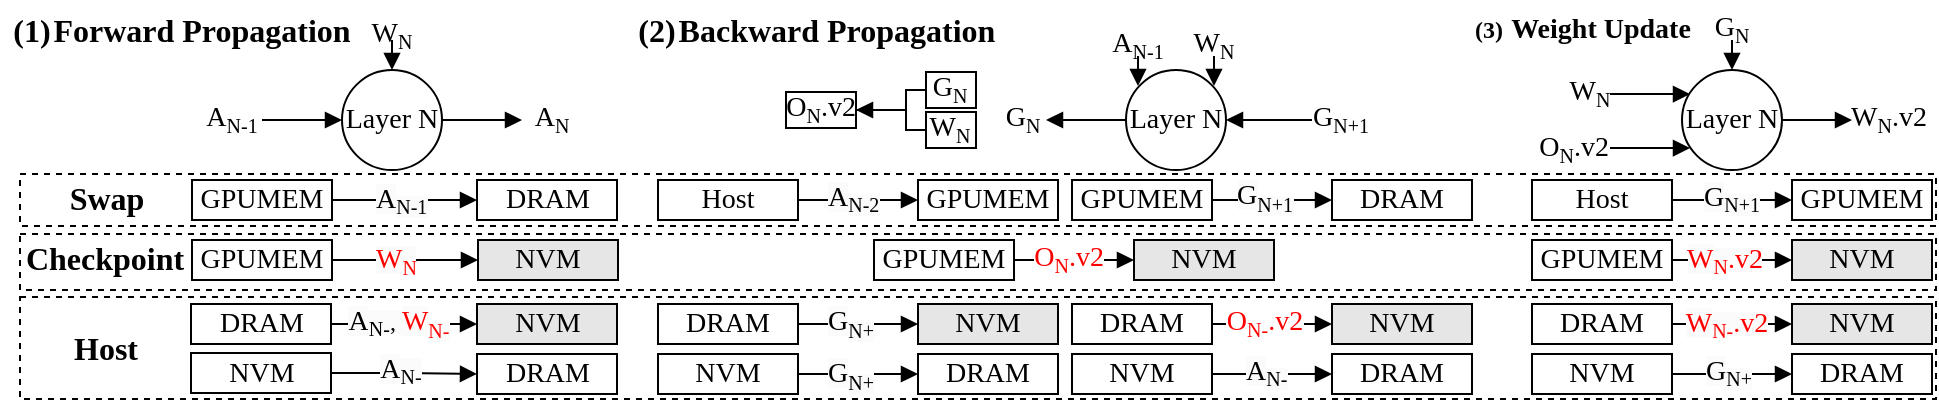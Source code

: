 <mxfile version="24.7.17">
  <diagram name="第 1 页" id="nmoDfBXPTOCGzrVFmdX_">
    <mxGraphModel dx="1171" dy="609" grid="1" gridSize="10" guides="1" tooltips="1" connect="1" arrows="1" fold="1" page="1" pageScale="1" pageWidth="827" pageHeight="1169" math="0" shadow="0">
      <root>
        <mxCell id="0" />
        <mxCell id="1" parent="0" />
        <mxCell id="-gQGJUHY0MSu8fpjqqPA-45" value="" style="rounded=0;whiteSpace=wrap;html=1;fillColor=none;dashed=1;" parent="1" vertex="1">
          <mxGeometry x="171" y="243.5" width="958" height="51" as="geometry" />
        </mxCell>
        <mxCell id="-gQGJUHY0MSu8fpjqqPA-43" value="" style="rounded=0;whiteSpace=wrap;html=1;fillColor=none;dashed=1;" parent="1" vertex="1">
          <mxGeometry x="171" y="182" width="958" height="26" as="geometry" />
        </mxCell>
        <mxCell id="-gQGJUHY0MSu8fpjqqPA-44" value="" style="rounded=0;whiteSpace=wrap;html=1;fillColor=none;dashed=1;" parent="1" vertex="1">
          <mxGeometry x="171" y="212" width="958" height="28" as="geometry" />
        </mxCell>
        <mxCell id="-gQGJUHY0MSu8fpjqqPA-17" value="" style="rounded=0;whiteSpace=wrap;html=1;" parent="1" vertex="1">
          <mxGeometry x="624" y="131" width="25" height="18" as="geometry" />
        </mxCell>
        <mxCell id="wytk12blZSeQ4d2nj-3d-2" value="&lt;b style=&quot;font-size: 16px;&quot;&gt;(1)&lt;/b&gt;" style="text;html=1;align=center;verticalAlign=middle;whiteSpace=wrap;rounded=0;fontFamily=Times New Roman;fontSize=16;" parent="1" vertex="1">
          <mxGeometry x="167" y="95" width="20" height="30" as="geometry" />
        </mxCell>
        <mxCell id="wytk12blZSeQ4d2nj-3d-4" style="edgeStyle=orthogonalEdgeStyle;rounded=0;orthogonalLoop=1;jettySize=auto;html=1;endArrow=none;endFill=0;startArrow=block;startFill=1;fontFamily=Times New Roman;" parent="1" source="wytk12blZSeQ4d2nj-3d-3" edge="1">
          <mxGeometry relative="1" as="geometry">
            <mxPoint x="292" y="155" as="targetPoint" />
          </mxGeometry>
        </mxCell>
        <mxCell id="wytk12blZSeQ4d2nj-3d-6" style="edgeStyle=orthogonalEdgeStyle;rounded=0;orthogonalLoop=1;jettySize=auto;html=1;endArrow=block;endFill=1;fontFamily=Times New Roman;" parent="1" source="wytk12blZSeQ4d2nj-3d-3" edge="1">
          <mxGeometry relative="1" as="geometry">
            <mxPoint x="422" y="155" as="targetPoint" />
          </mxGeometry>
        </mxCell>
        <mxCell id="wytk12blZSeQ4d2nj-3d-27" style="edgeStyle=orthogonalEdgeStyle;rounded=0;orthogonalLoop=1;jettySize=auto;html=1;endArrow=none;endFill=0;startArrow=block;startFill=1;fontFamily=Times New Roman;" parent="1" source="wytk12blZSeQ4d2nj-3d-3" edge="1">
          <mxGeometry relative="1" as="geometry">
            <mxPoint x="357" y="115" as="targetPoint" />
            <Array as="points">
              <mxPoint x="357" y="115" />
              <mxPoint x="357" y="115" />
            </Array>
          </mxGeometry>
        </mxCell>
        <mxCell id="wytk12blZSeQ4d2nj-3d-3" value="Layer N" style="ellipse;whiteSpace=wrap;html=1;aspect=fixed;fontFamily=Times New Roman;fontSize=14;" parent="1" vertex="1">
          <mxGeometry x="332" y="130" width="50" height="50" as="geometry" />
        </mxCell>
        <mxCell id="wytk12blZSeQ4d2nj-3d-5" value="&lt;font style=&quot;&quot;&gt;&lt;span style=&quot;font-size: 14px;&quot;&gt;W&lt;/span&gt;&lt;sub style=&quot;&quot;&gt;&lt;font style=&quot;font-size: 10px;&quot;&gt;N&lt;/font&gt;&lt;/sub&gt;&lt;/font&gt;" style="text;html=1;align=center;verticalAlign=middle;whiteSpace=wrap;rounded=0;fontFamily=Times New Roman;" parent="1" vertex="1">
          <mxGeometry x="352" y="98" width="10" height="30" as="geometry" />
        </mxCell>
        <mxCell id="wytk12blZSeQ4d2nj-3d-7" value="&lt;font style=&quot;&quot;&gt;&lt;span style=&quot;font-size: 14px;&quot;&gt;A&lt;/span&gt;&lt;sub style=&quot;&quot;&gt;&lt;font style=&quot;font-size: 10px;&quot;&gt;N&lt;/font&gt;&lt;/sub&gt;&lt;/font&gt;" style="text;html=1;align=center;verticalAlign=middle;whiteSpace=wrap;rounded=0;fontFamily=Times New Roman;fontSize=12;fontColor=default;" parent="1" vertex="1">
          <mxGeometry x="422" y="140" width="30" height="30" as="geometry" />
        </mxCell>
        <mxCell id="wytk12blZSeQ4d2nj-3d-15" style="edgeStyle=orthogonalEdgeStyle;rounded=0;orthogonalLoop=1;jettySize=auto;html=1;entryX=0;entryY=0.5;entryDx=0;entryDy=0;endArrow=block;endFill=1;fontFamily=Times New Roman;" parent="1" source="wytk12blZSeQ4d2nj-3d-13" target="wytk12blZSeQ4d2nj-3d-14" edge="1">
          <mxGeometry relative="1" as="geometry" />
        </mxCell>
        <mxCell id="wytk12blZSeQ4d2nj-3d-13" value="GPUMEM" style="rounded=0;whiteSpace=wrap;html=1;fontFamily=Times New Roman;fontSize=14;" parent="1" vertex="1">
          <mxGeometry x="257" y="215" width="70" height="20" as="geometry" />
        </mxCell>
        <mxCell id="wytk12blZSeQ4d2nj-3d-14" value="NVM" style="rounded=0;whiteSpace=wrap;html=1;fontFamily=Times New Roman;fillColor=#E6E6E6;fontSize=14;" parent="1" vertex="1">
          <mxGeometry x="400" y="215" width="70" height="20" as="geometry" />
        </mxCell>
        <mxCell id="wytk12blZSeQ4d2nj-3d-16" value="&lt;font style=&quot;&quot;&gt;&lt;span style=&quot;font-style: normal; font-variant-ligatures: normal; font-variant-caps: normal; font-weight: 400; letter-spacing: normal; orphans: 2; text-align: center; text-indent: 0px; text-transform: none; widows: 2; word-spacing: 0px; -webkit-text-stroke-width: 0px; white-space: normal; background-color: rgb(251, 251, 251); text-decoration-thickness: initial; text-decoration-style: initial; text-decoration-color: initial; float: none; display: inline !important;&quot;&gt;&lt;span style=&quot;font-size: 14px; color: rgb(255, 0, 0);&quot;&gt;W&lt;/span&gt;&lt;sub style=&quot;&quot;&gt;&lt;font style=&quot;&quot;&gt;&lt;font style=&quot;font-size: 10px;&quot; color=&quot;#ff0000&quot;&gt;N&lt;/font&gt;&lt;/font&gt;&lt;/sub&gt;&lt;/span&gt;&lt;/font&gt;" style="text;whiteSpace=wrap;html=1;fontFamily=Times New Roman;" parent="1" vertex="1">
          <mxGeometry x="347" y="210" width="29" height="30" as="geometry" />
        </mxCell>
        <mxCell id="wytk12blZSeQ4d2nj-3d-22" style="edgeStyle=orthogonalEdgeStyle;rounded=0;orthogonalLoop=1;jettySize=auto;html=1;entryX=0;entryY=0.5;entryDx=0;entryDy=0;endArrow=block;endFill=1;exitX=1;exitY=0.5;exitDx=0;exitDy=0;fontFamily=Times New Roman;" parent="1" source="wytk12blZSeQ4d2nj-3d-23" target="wytk12blZSeQ4d2nj-3d-24" edge="1">
          <mxGeometry relative="1" as="geometry" />
        </mxCell>
        <mxCell id="wytk12blZSeQ4d2nj-3d-23" value="&lt;span style=&quot;font-size: 14px;&quot;&gt;Host&lt;/span&gt;" style="rounded=0;whiteSpace=wrap;html=1;fontFamily=Times New Roman;" parent="1" vertex="1">
          <mxGeometry x="490" y="185" width="70" height="20" as="geometry" />
        </mxCell>
        <mxCell id="wytk12blZSeQ4d2nj-3d-24" value="&lt;font style=&quot;font-size: 14px;&quot;&gt;GPUMEM&lt;/font&gt;" style="rounded=0;whiteSpace=wrap;html=1;fontFamily=Times New Roman;" parent="1" vertex="1">
          <mxGeometry x="620" y="185" width="70" height="20" as="geometry" />
        </mxCell>
        <mxCell id="wytk12blZSeQ4d2nj-3d-26" value="&lt;b style=&quot;font-size: 16px;&quot;&gt;(2)&lt;/b&gt;" style="text;html=1;align=center;verticalAlign=middle;whiteSpace=wrap;rounded=0;fontFamily=Times New Roman;fontSize=16;" parent="1" vertex="1">
          <mxGeometry x="478" y="95" width="23" height="30" as="geometry" />
        </mxCell>
        <mxCell id="wytk12blZSeQ4d2nj-3d-28" value="&lt;font style=&quot;&quot;&gt;&lt;span style=&quot;font-size: 14px;&quot;&gt;A&lt;/span&gt;&lt;sub style=&quot;&quot;&gt;&lt;font style=&quot;font-size: 10px;&quot;&gt;N-1&lt;/font&gt;&lt;/sub&gt;&lt;/font&gt;" style="text;html=1;align=center;verticalAlign=middle;whiteSpace=wrap;rounded=0;fontFamily=Times New Roman;" parent="1" vertex="1">
          <mxGeometry x="257" y="140" width="40" height="30" as="geometry" />
        </mxCell>
        <mxCell id="wytk12blZSeQ4d2nj-3d-60" style="rounded=0;orthogonalLoop=1;jettySize=auto;html=1;endArrow=none;endFill=0;startArrow=block;startFill=1;fontFamily=Times New Roman;" parent="1" edge="1">
          <mxGeometry relative="1" as="geometry">
            <mxPoint x="966" y="142" as="targetPoint" />
            <mxPoint x="1006.0" y="142.029" as="sourcePoint" />
          </mxGeometry>
        </mxCell>
        <mxCell id="wytk12blZSeQ4d2nj-3d-62" style="edgeStyle=orthogonalEdgeStyle;rounded=0;orthogonalLoop=1;jettySize=auto;html=1;endArrow=none;endFill=0;startArrow=block;startFill=1;fontFamily=Times New Roman;" parent="1" source="wytk12blZSeQ4d2nj-3d-63" edge="1">
          <mxGeometry relative="1" as="geometry">
            <mxPoint x="1027" y="115" as="targetPoint" />
            <Array as="points">
              <mxPoint x="1027" y="115" />
            </Array>
          </mxGeometry>
        </mxCell>
        <mxCell id="wytk12blZSeQ4d2nj-3d-67" style="edgeStyle=orthogonalEdgeStyle;rounded=0;orthogonalLoop=1;jettySize=auto;html=1;endArrow=block;endFill=1;fontFamily=Times New Roman;" parent="1" source="wytk12blZSeQ4d2nj-3d-63" edge="1">
          <mxGeometry relative="1" as="geometry">
            <mxPoint x="1087" y="155" as="targetPoint" />
          </mxGeometry>
        </mxCell>
        <mxCell id="wytk12blZSeQ4d2nj-3d-63" value="&lt;font style=&quot;font-size: 14px;&quot;&gt;Layer N&lt;/font&gt;" style="ellipse;whiteSpace=wrap;html=1;aspect=fixed;fontFamily=Times New Roman;" parent="1" vertex="1">
          <mxGeometry x="1002" y="130" width="50" height="50" as="geometry" />
        </mxCell>
        <mxCell id="wytk12blZSeQ4d2nj-3d-66" value="&lt;font style=&quot;&quot;&gt;&lt;span style=&quot;font-size: 14px;&quot;&gt;G&lt;/span&gt;&lt;sub style=&quot;&quot;&gt;&lt;font style=&quot;font-size: 10px;&quot;&gt;N&lt;/font&gt;&lt;/sub&gt;&lt;/font&gt;" style="text;html=1;align=center;verticalAlign=middle;whiteSpace=wrap;rounded=0;fontFamily=Times New Roman;" parent="1" vertex="1">
          <mxGeometry x="997" y="95" width="60" height="30" as="geometry" />
        </mxCell>
        <mxCell id="wytk12blZSeQ4d2nj-3d-68" value="&lt;font style=&quot;&quot;&gt;&lt;span style=&quot;font-size: 14px;&quot;&gt;W&lt;/span&gt;&lt;font style=&quot;&quot;&gt;&lt;sub style=&quot;&quot;&gt;&lt;font style=&quot;font-size: 10px;&quot;&gt;N&lt;/font&gt;&lt;/sub&gt;&lt;font style=&quot;font-size: 14px;&quot;&gt;.v2&lt;/font&gt;&lt;/font&gt;&lt;/font&gt;" style="text;html=1;align=center;verticalAlign=middle;whiteSpace=wrap;rounded=0;fontFamily=Times New Roman;" parent="1" vertex="1">
          <mxGeometry x="1084" y="140" width="43" height="30" as="geometry" />
        </mxCell>
        <mxCell id="wytk12blZSeQ4d2nj-3d-75" value="&lt;font style=&quot;&quot;&gt;&lt;span style=&quot;font-size: 14px;&quot;&gt;W&lt;/span&gt;&lt;sub style=&quot;&quot;&gt;&lt;font style=&quot;font-size: 10px;&quot;&gt;N&lt;/font&gt;&lt;/sub&gt;&lt;/font&gt;" style="text;html=1;align=center;verticalAlign=middle;whiteSpace=wrap;rounded=0;fontFamily=Times New Roman;" parent="1" vertex="1">
          <mxGeometry x="951" y="127" width="10" height="30" as="geometry" />
        </mxCell>
        <mxCell id="wytk12blZSeQ4d2nj-3d-77" style="edgeStyle=orthogonalEdgeStyle;rounded=0;orthogonalLoop=1;jettySize=auto;html=1;entryX=0;entryY=0.5;entryDx=0;entryDy=0;endArrow=block;endFill=1;fontFamily=Times New Roman;" parent="1" source="wytk12blZSeQ4d2nj-3d-78" target="wytk12blZSeQ4d2nj-3d-79" edge="1">
          <mxGeometry relative="1" as="geometry">
            <Array as="points">
              <mxPoint x="777" y="282" />
              <mxPoint x="777" y="282" />
            </Array>
          </mxGeometry>
        </mxCell>
        <mxCell id="wytk12blZSeQ4d2nj-3d-78" value="&lt;font style=&quot;font-size: 14px;&quot;&gt;NVM&lt;/font&gt;" style="rounded=0;whiteSpace=wrap;html=1;fontFamily=Times New Roman;" parent="1" vertex="1">
          <mxGeometry x="697" y="272" width="70" height="20" as="geometry" />
        </mxCell>
        <mxCell id="wytk12blZSeQ4d2nj-3d-79" value="&lt;font style=&quot;font-size: 14px;&quot;&gt;DRAM&lt;/font&gt;" style="rounded=0;whiteSpace=wrap;html=1;fontFamily=Times New Roman;" parent="1" vertex="1">
          <mxGeometry x="827" y="272" width="70" height="20" as="geometry" />
        </mxCell>
        <mxCell id="wytk12blZSeQ4d2nj-3d-108" style="edgeStyle=orthogonalEdgeStyle;rounded=0;orthogonalLoop=1;jettySize=auto;html=1;entryX=0;entryY=0.5;entryDx=0;entryDy=0;endArrow=block;endFill=1;exitX=1;exitY=0.5;exitDx=0;exitDy=0;fontFamily=Times New Roman;" parent="1" source="wytk12blZSeQ4d2nj-3d-109" target="wytk12blZSeQ4d2nj-3d-110" edge="1">
          <mxGeometry relative="1" as="geometry" />
        </mxCell>
        <mxCell id="wytk12blZSeQ4d2nj-3d-109" value="NVM" style="rounded=0;whiteSpace=wrap;html=1;fontFamily=Times New Roman;fontSize=14;" parent="1" vertex="1">
          <mxGeometry x="256.5" y="271.5" width="70" height="20" as="geometry" />
        </mxCell>
        <mxCell id="wytk12blZSeQ4d2nj-3d-110" value="DRAM" style="rounded=0;whiteSpace=wrap;html=1;fontFamily=Times New Roman;fontSize=14;" parent="1" vertex="1">
          <mxGeometry x="399.5" y="272" width="70" height="20" as="geometry" />
        </mxCell>
        <mxCell id="wytk12blZSeQ4d2nj-3d-120" value="&lt;font style=&quot;&quot;&gt;&lt;span style=&quot;font-size: 14px; color: rgb(0, 0, 0); font-style: normal; font-variant-ligatures: normal; font-variant-caps: normal; font-weight: 400; letter-spacing: normal; orphans: 2; text-align: center; text-indent: 0px; text-transform: none; widows: 2; word-spacing: 0px; -webkit-text-stroke-width: 0px; white-space: normal; background-color: rgb(251, 251, 251); text-decoration-thickness: initial; text-decoration-style: initial; text-decoration-color: initial; float: none; display: inline !important;&quot;&gt;A&lt;/span&gt;&lt;sub style=&quot;forced-color-adjust: none; color: rgb(0, 0, 0); font-style: normal; font-variant-ligatures: normal; font-variant-caps: normal; font-weight: 400; letter-spacing: normal; orphans: 2; text-align: center; text-indent: 0px; text-transform: none; widows: 2; word-spacing: 0px; -webkit-text-stroke-width: 0px; white-space: normal; background-color: rgb(251, 251, 251); text-decoration-thickness: initial; text-decoration-style: initial; text-decoration-color: initial;&quot;&gt;&lt;font style=&quot;font-size: 10px;&quot;&gt;N-&lt;/font&gt;&lt;/sub&gt;&lt;/font&gt;" style="text;whiteSpace=wrap;html=1;fontFamily=Times New Roman;" parent="1" vertex="1">
          <mxGeometry x="782" y="266" width="30" height="30" as="geometry" />
        </mxCell>
        <mxCell id="wytk12blZSeQ4d2nj-3d-129" style="edgeStyle=orthogonalEdgeStyle;rounded=0;orthogonalLoop=1;jettySize=auto;html=1;entryX=0;entryY=0.5;entryDx=0;entryDy=0;endArrow=block;endFill=1;exitX=1;exitY=0.5;exitDx=0;exitDy=0;fontFamily=Times New Roman;" parent="1" source="wytk12blZSeQ4d2nj-3d-130" target="wytk12blZSeQ4d2nj-3d-131" edge="1">
          <mxGeometry relative="1" as="geometry" />
        </mxCell>
        <mxCell id="o0GJwFrn01vnFloEe4b_-7" value="&lt;font style=&quot;&quot;&gt;&lt;span style=&quot;font-size: 14px; font-family: &amp;quot;Times New Roman&amp;quot;; text-wrap: wrap; background-color: rgb(251, 251, 251);&quot;&gt;A&lt;/span&gt;&lt;span style=&quot;font-family: &amp;quot;Times New Roman&amp;quot;; text-wrap: wrap; background-color: rgb(251, 251, 251);&quot;&gt;&lt;font style=&quot;&quot;&gt;&lt;sub style=&quot;font-size: 10px;&quot;&gt;N-&lt;/sub&gt;&lt;font style=&quot;font-size: 12px;&quot;&gt;,&amp;nbsp;&lt;/font&gt;&lt;/font&gt;&lt;/span&gt;&lt;/font&gt;&lt;span style=&quot;color: rgb(255, 0, 0); text-wrap: wrap; font-size: 14px; font-family: &amp;quot;Times New Roman&amp;quot;; background-color: rgb(251, 251, 251);&quot;&gt;W&lt;/span&gt;&lt;sub style=&quot;color: rgb(255, 0, 0); text-wrap: wrap; font-family: &amp;quot;Times New Roman&amp;quot;; background-color: rgb(251, 251, 251);&quot;&gt;&lt;font style=&quot;font-size: 10px;&quot;&gt;N-&lt;/font&gt;&lt;/sub&gt;" style="edgeLabel;html=1;align=center;verticalAlign=middle;resizable=0;points=[];" parent="wytk12blZSeQ4d2nj-3d-129" vertex="1" connectable="0">
          <mxGeometry x="-0.167" relative="1" as="geometry">
            <mxPoint x="3" as="offset" />
          </mxGeometry>
        </mxCell>
        <mxCell id="wytk12blZSeQ4d2nj-3d-130" value="DRAM" style="rounded=0;whiteSpace=wrap;html=1;fontFamily=Times New Roman;fontSize=14;" parent="1" vertex="1">
          <mxGeometry x="256.5" y="247" width="70" height="20" as="geometry" />
        </mxCell>
        <mxCell id="wytk12blZSeQ4d2nj-3d-131" value="NVM" style="rounded=0;whiteSpace=wrap;html=1;fontFamily=Times New Roman;fillColor=#E6E6E6;fontSize=14;" parent="1" vertex="1">
          <mxGeometry x="399.5" y="247" width="70" height="20" as="geometry" />
        </mxCell>
        <mxCell id="wytk12blZSeQ4d2nj-3d-111" value="&lt;div style=&quot;text-align: center;&quot;&gt;&lt;br&gt;&lt;/div&gt;" style="text;whiteSpace=wrap;html=1;fontFamily=Times New Roman;" parent="1" vertex="1">
          <mxGeometry x="341.5" y="266.5" width="30" height="30" as="geometry" />
        </mxCell>
        <mxCell id="wytk12blZSeQ4d2nj-3d-136" style="edgeStyle=orthogonalEdgeStyle;rounded=0;orthogonalLoop=1;jettySize=auto;html=1;entryX=0;entryY=0.5;entryDx=0;entryDy=0;endArrow=block;endFill=1;fontFamily=Times New Roman;" parent="1" source="wytk12blZSeQ4d2nj-3d-137" target="wytk12blZSeQ4d2nj-3d-138" edge="1">
          <mxGeometry relative="1" as="geometry" />
        </mxCell>
        <mxCell id="wytk12blZSeQ4d2nj-3d-137" value="GPUMEM" style="rounded=0;whiteSpace=wrap;html=1;fontFamily=Times New Roman;fontSize=14;" parent="1" vertex="1">
          <mxGeometry x="257" y="185" width="70" height="20" as="geometry" />
        </mxCell>
        <mxCell id="wytk12blZSeQ4d2nj-3d-138" value="DRAM" style="rounded=0;whiteSpace=wrap;html=1;fontFamily=Times New Roman;fontSize=14;" parent="1" vertex="1">
          <mxGeometry x="399.5" y="185" width="70" height="20" as="geometry" />
        </mxCell>
        <mxCell id="wytk12blZSeQ4d2nj-3d-139" value="&lt;font style=&quot;&quot;&gt;&lt;span style=&quot;font-size: 14px; color: rgb(0, 0, 0); font-style: normal; font-variant-ligatures: normal; font-variant-caps: normal; font-weight: 400; letter-spacing: normal; orphans: 2; text-align: center; text-indent: 0px; text-transform: none; widows: 2; word-spacing: 0px; -webkit-text-stroke-width: 0px; white-space: normal; background-color: rgb(251, 251, 251); text-decoration-thickness: initial; text-decoration-style: initial; text-decoration-color: initial; float: none; display: inline !important;&quot;&gt;A&lt;/span&gt;&lt;sub style=&quot;forced-color-adjust: none; color: rgb(0, 0, 0); font-style: normal; font-variant-ligatures: normal; font-variant-caps: normal; font-weight: 400; letter-spacing: normal; orphans: 2; text-align: center; text-indent: 0px; text-transform: none; widows: 2; word-spacing: 0px; -webkit-text-stroke-width: 0px; white-space: normal; background-color: rgb(251, 251, 251); text-decoration-thickness: initial; text-decoration-style: initial; text-decoration-color: initial;&quot;&gt;&lt;font style=&quot;font-size: 10px;&quot;&gt;N-1&lt;/font&gt;&lt;/sub&gt;&lt;/font&gt;" style="text;whiteSpace=wrap;html=1;fontFamily=Times New Roman;" parent="1" vertex="1">
          <mxGeometry x="347" y="180" width="30" height="30" as="geometry" />
        </mxCell>
        <mxCell id="wytk12blZSeQ4d2nj-3d-144" value="&lt;font style=&quot;&quot;&gt;&lt;span style=&quot;font-size: 14px; color: rgb(0, 0, 0); font-style: normal; font-variant-ligatures: normal; font-variant-caps: normal; font-weight: 400; letter-spacing: normal; orphans: 2; text-align: center; text-indent: 0px; text-transform: none; widows: 2; word-spacing: 0px; -webkit-text-stroke-width: 0px; white-space: normal; background-color: rgb(251, 251, 251); text-decoration-thickness: initial; text-decoration-style: initial; text-decoration-color: initial; float: none; display: inline !important;&quot;&gt;A&lt;/span&gt;&lt;sub style=&quot;forced-color-adjust: none; color: rgb(0, 0, 0); font-style: normal; font-variant-ligatures: normal; font-variant-caps: normal; font-weight: 400; letter-spacing: normal; orphans: 2; text-align: center; text-indent: 0px; text-transform: none; widows: 2; word-spacing: 0px; -webkit-text-stroke-width: 0px; white-space: normal; background-color: rgb(251, 251, 251); text-decoration-thickness: initial; text-decoration-style: initial; text-decoration-color: initial;&quot;&gt;&lt;font style=&quot;font-size: 10px;&quot;&gt;N-2&lt;/font&gt;&lt;/sub&gt;&lt;/font&gt;" style="text;whiteSpace=wrap;html=1;fontFamily=Times New Roman;" parent="1" vertex="1">
          <mxGeometry x="573" y="179" width="30" height="30" as="geometry" />
        </mxCell>
        <mxCell id="wytk12blZSeQ4d2nj-3d-177" style="edgeStyle=orthogonalEdgeStyle;rounded=0;orthogonalLoop=1;jettySize=auto;html=1;entryX=0;entryY=0.5;entryDx=0;entryDy=0;endArrow=block;endFill=1;exitX=1;exitY=0.5;exitDx=0;exitDy=0;fontFamily=Times New Roman;" parent="1" source="wytk12blZSeQ4d2nj-3d-182" target="wytk12blZSeQ4d2nj-3d-183" edge="1">
          <mxGeometry relative="1" as="geometry" />
        </mxCell>
        <mxCell id="-gQGJUHY0MSu8fpjqqPA-51" value="&lt;span style=&quot;font-family: &amp;quot;Times New Roman&amp;quot;; text-wrap: wrap; background-color: rgb(251, 251, 251); font-size: 14px;&quot;&gt;G&lt;/span&gt;&lt;sub style=&quot;font-family: &amp;quot;Times New Roman&amp;quot;; text-wrap: wrap; background-color: rgb(251, 251, 251);&quot;&gt;&lt;font style=&quot;font-size: 10px;&quot;&gt;N+&lt;/font&gt;&lt;/sub&gt;" style="edgeLabel;html=1;align=center;verticalAlign=middle;resizable=0;points=[];" parent="wytk12blZSeQ4d2nj-3d-177" vertex="1" connectable="0">
          <mxGeometry x="-0.135" y="1" relative="1" as="geometry">
            <mxPoint y="1" as="offset" />
          </mxGeometry>
        </mxCell>
        <mxCell id="wytk12blZSeQ4d2nj-3d-178" style="edgeStyle=orthogonalEdgeStyle;rounded=0;orthogonalLoop=1;jettySize=auto;html=1;entryX=0;entryY=0.5;entryDx=0;entryDy=0;endArrow=block;endFill=1;fontFamily=Times New Roman;" parent="1" source="wytk12blZSeQ4d2nj-3d-179" target="wytk12blZSeQ4d2nj-3d-180" edge="1">
          <mxGeometry relative="1" as="geometry" />
        </mxCell>
        <mxCell id="-gQGJUHY0MSu8fpjqqPA-36" value="&lt;span style=&quot;font-family: &amp;quot;Times New Roman&amp;quot;; text-wrap: wrap; background-color: initial; font-size: 14px; color: rgb(255, 0, 0);&quot;&gt;O&lt;/span&gt;&lt;span style=&quot;font-family: &amp;quot;Times New Roman&amp;quot;; font-size: 12px; text-wrap: wrap; background-color: initial; color: rgb(255, 0, 0);&quot;&gt;&lt;sub&gt;N&lt;/sub&gt;&lt;font style=&quot;font-size: 14px;&quot;&gt;.v2&lt;/font&gt;&lt;/span&gt;" style="edgeLabel;html=1;align=center;verticalAlign=middle;resizable=0;points=[];" parent="wytk12blZSeQ4d2nj-3d-178" vertex="1" connectable="0">
          <mxGeometry x="-0.109" relative="1" as="geometry">
            <mxPoint as="offset" />
          </mxGeometry>
        </mxCell>
        <mxCell id="wytk12blZSeQ4d2nj-3d-179" value="&lt;font style=&quot;font-size: 14px;&quot;&gt;GPUMEM&lt;/font&gt;" style="rounded=0;whiteSpace=wrap;html=1;fontFamily=Times New Roman;" parent="1" vertex="1">
          <mxGeometry x="598" y="215" width="70" height="20" as="geometry" />
        </mxCell>
        <mxCell id="wytk12blZSeQ4d2nj-3d-180" value="&lt;font style=&quot;font-size: 14px;&quot;&gt;NVM&lt;/font&gt;" style="rounded=0;whiteSpace=wrap;html=1;fontFamily=Times New Roman;fillColor=#E6E6E6;" parent="1" vertex="1">
          <mxGeometry x="728" y="215" width="70" height="20" as="geometry" />
        </mxCell>
        <mxCell id="wytk12blZSeQ4d2nj-3d-182" value="&lt;font style=&quot;font-size: 14px;&quot;&gt;DRAM&lt;/font&gt;" style="rounded=0;whiteSpace=wrap;html=1;fontFamily=Times New Roman;" parent="1" vertex="1">
          <mxGeometry x="490" y="247" width="70" height="20" as="geometry" />
        </mxCell>
        <mxCell id="wytk12blZSeQ4d2nj-3d-183" value="&lt;font style=&quot;font-size: 14px;&quot;&gt;NVM&lt;/font&gt;" style="rounded=0;whiteSpace=wrap;html=1;fontFamily=Times New Roman;fillColor=#E6E6E6;" parent="1" vertex="1">
          <mxGeometry x="620" y="247" width="70" height="20" as="geometry" />
        </mxCell>
        <mxCell id="wytk12blZSeQ4d2nj-3d-239" style="edgeStyle=orthogonalEdgeStyle;rounded=0;orthogonalLoop=1;jettySize=auto;html=1;entryX=0;entryY=0.5;entryDx=0;entryDy=0;endArrow=block;endFill=1;fontFamily=Times New Roman;" parent="1" source="wytk12blZSeQ4d2nj-3d-240" target="wytk12blZSeQ4d2nj-3d-241" edge="1">
          <mxGeometry relative="1" as="geometry">
            <Array as="points">
              <mxPoint x="1007" y="282" />
              <mxPoint x="1007" y="282" />
            </Array>
          </mxGeometry>
        </mxCell>
        <mxCell id="wytk12blZSeQ4d2nj-3d-240" value="&lt;font style=&quot;font-size: 14px;&quot;&gt;NVM&lt;/font&gt;" style="rounded=0;whiteSpace=wrap;html=1;fontFamily=Times New Roman;" parent="1" vertex="1">
          <mxGeometry x="927" y="272" width="70" height="20" as="geometry" />
        </mxCell>
        <mxCell id="wytk12blZSeQ4d2nj-3d-241" value="&lt;font style=&quot;font-size: 14px;&quot;&gt;DRAM&lt;/font&gt;" style="rounded=0;whiteSpace=wrap;html=1;fontFamily=Times New Roman;" parent="1" vertex="1">
          <mxGeometry x="1057" y="272" width="70" height="20" as="geometry" />
        </mxCell>
        <mxCell id="wytk12blZSeQ4d2nj-3d-242" value="&lt;font style=&quot;&quot;&gt;&lt;span style=&quot;font-size: 14px; color: rgb(0, 0, 0); font-style: normal; font-variant-ligatures: normal; font-variant-caps: normal; font-weight: 400; letter-spacing: normal; orphans: 2; text-align: center; text-indent: 0px; text-transform: none; widows: 2; word-spacing: 0px; -webkit-text-stroke-width: 0px; white-space: normal; background-color: rgb(251, 251, 251); text-decoration-thickness: initial; text-decoration-style: initial; text-decoration-color: initial; float: none; display: inline !important;&quot;&gt;G&lt;/span&gt;&lt;sub style=&quot;forced-color-adjust: none; color: rgb(0, 0, 0); font-style: normal; font-variant-ligatures: normal; font-variant-caps: normal; font-weight: 400; letter-spacing: normal; orphans: 2; text-align: center; text-indent: 0px; text-transform: none; widows: 2; word-spacing: 0px; -webkit-text-stroke-width: 0px; white-space: normal; background-color: rgb(251, 251, 251); text-decoration-thickness: initial; text-decoration-style: initial; text-decoration-color: initial;&quot;&gt;&lt;font style=&quot;font-size: 10px;&quot;&gt;N+&lt;/font&gt;&lt;/sub&gt;&lt;/font&gt;" style="text;whiteSpace=wrap;html=1;fontFamily=Times New Roman;" parent="1" vertex="1">
          <mxGeometry x="1012" y="266" width="30" height="30" as="geometry" />
        </mxCell>
        <mxCell id="wytk12blZSeQ4d2nj-3d-244" style="edgeStyle=orthogonalEdgeStyle;rounded=0;orthogonalLoop=1;jettySize=auto;html=1;entryX=0;entryY=0.5;entryDx=0;entryDy=0;endArrow=block;endFill=1;exitX=1;exitY=0.5;exitDx=0;exitDy=0;fontFamily=Times New Roman;" parent="1" source="wytk12blZSeQ4d2nj-3d-245" target="wytk12blZSeQ4d2nj-3d-246" edge="1">
          <mxGeometry relative="1" as="geometry" />
        </mxCell>
        <mxCell id="wytk12blZSeQ4d2nj-3d-245" value="&lt;font style=&quot;font-size: 14px;&quot;&gt;Host&lt;/font&gt;" style="rounded=0;whiteSpace=wrap;html=1;fontFamily=Times New Roman;" parent="1" vertex="1">
          <mxGeometry x="927" y="185" width="70" height="20" as="geometry" />
        </mxCell>
        <mxCell id="wytk12blZSeQ4d2nj-3d-246" value="&lt;font style=&quot;font-size: 14px;&quot;&gt;GPUMEM&lt;/font&gt;" style="rounded=0;whiteSpace=wrap;html=1;fontFamily=Times New Roman;" parent="1" vertex="1">
          <mxGeometry x="1057" y="185" width="70" height="20" as="geometry" />
        </mxCell>
        <mxCell id="wytk12blZSeQ4d2nj-3d-251" value="&lt;font style=&quot;&quot;&gt;&lt;span style=&quot;font-size: 14px; color: rgb(0, 0, 0); font-style: normal; font-variant-ligatures: normal; font-variant-caps: normal; font-weight: 400; letter-spacing: normal; orphans: 2; text-align: center; text-indent: 0px; text-transform: none; widows: 2; word-spacing: 0px; -webkit-text-stroke-width: 0px; white-space: normal; background-color: rgb(251, 251, 251); text-decoration-thickness: initial; text-decoration-style: initial; text-decoration-color: initial; float: none; display: inline !important;&quot;&gt;G&lt;/span&gt;&lt;sub style=&quot;forced-color-adjust: none; color: rgb(0, 0, 0); font-style: normal; font-variant-ligatures: normal; font-variant-caps: normal; font-weight: 400; letter-spacing: normal; orphans: 2; text-align: center; text-indent: 0px; text-transform: none; widows: 2; word-spacing: 0px; -webkit-text-stroke-width: 0px; white-space: normal; background-color: rgb(251, 251, 251); text-decoration-thickness: initial; text-decoration-style: initial; text-decoration-color: initial;&quot;&gt;&lt;font style=&quot;font-size: 10px;&quot;&gt;N+1&lt;/font&gt;&lt;/sub&gt;&lt;/font&gt;" style="text;whiteSpace=wrap;html=1;fontFamily=Times New Roman;" parent="1" vertex="1">
          <mxGeometry x="1011" y="179" width="30" height="30" as="geometry" />
        </mxCell>
        <mxCell id="wytk12blZSeQ4d2nj-3d-253" value="&lt;b style=&quot;font-size: 16px;&quot;&gt;Swap&lt;/b&gt;" style="text;html=1;align=center;verticalAlign=middle;whiteSpace=wrap;rounded=0;fontFamily=Times New Roman;fontSize=16;" parent="1" vertex="1">
          <mxGeometry x="171" y="179" width="87" height="30" as="geometry" />
        </mxCell>
        <mxCell id="wytk12blZSeQ4d2nj-3d-254" value="&lt;b style=&quot;font-size: 16px;&quot;&gt;Host&lt;/b&gt;" style="text;html=1;align=center;verticalAlign=middle;whiteSpace=wrap;rounded=0;fontFamily=Times New Roman;fontSize=16;" parent="1" vertex="1">
          <mxGeometry x="161.5" y="254" width="104" height="30" as="geometry" />
        </mxCell>
        <mxCell id="wytk12blZSeQ4d2nj-3d-255" style="edgeStyle=orthogonalEdgeStyle;rounded=0;orthogonalLoop=1;jettySize=auto;html=1;endArrow=block;endFill=1;startArrow=none;startFill=0;fontFamily=Times New Roman;" parent="1" source="wytk12blZSeQ4d2nj-3d-256" edge="1">
          <mxGeometry relative="1" as="geometry">
            <mxPoint x="684" y="155" as="targetPoint" />
          </mxGeometry>
        </mxCell>
        <mxCell id="wytk12blZSeQ4d2nj-3d-262" style="edgeStyle=orthogonalEdgeStyle;rounded=0;orthogonalLoop=1;jettySize=auto;html=1;endArrow=none;endFill=0;startArrow=block;startFill=1;fontFamily=Times New Roman;" parent="1" source="wytk12blZSeQ4d2nj-3d-256" edge="1">
          <mxGeometry relative="1" as="geometry">
            <mxPoint x="817" y="155" as="targetPoint" />
          </mxGeometry>
        </mxCell>
        <mxCell id="wytk12blZSeQ4d2nj-3d-256" value="&lt;font style=&quot;font-size: 14px;&quot;&gt;Layer N&lt;/font&gt;" style="ellipse;whiteSpace=wrap;html=1;aspect=fixed;fontFamily=Times New Roman;" parent="1" vertex="1">
          <mxGeometry x="724" y="130" width="50" height="50" as="geometry" />
        </mxCell>
        <mxCell id="wytk12blZSeQ4d2nj-3d-257" value="&lt;font style=&quot;&quot;&gt;&lt;span style=&quot;font-size: 14px;&quot;&gt;G&lt;/span&gt;&lt;sub style=&quot;&quot;&gt;&lt;font style=&quot;font-size: 10px;&quot;&gt;N&lt;/font&gt;&lt;/sub&gt;&lt;/font&gt;" style="text;html=1;align=center;verticalAlign=middle;whiteSpace=wrap;rounded=0;fontFamily=Times New Roman;" parent="1" vertex="1">
          <mxGeometry x="660" y="140" width="25" height="30" as="geometry" />
        </mxCell>
        <mxCell id="wytk12blZSeQ4d2nj-3d-258" style="edgeStyle=orthogonalEdgeStyle;rounded=0;orthogonalLoop=1;jettySize=auto;html=1;endArrow=none;endFill=0;startArrow=block;startFill=1;fontFamily=Times New Roman;" parent="1" edge="1">
          <mxGeometry relative="1" as="geometry">
            <mxPoint x="730" y="123" as="targetPoint" />
            <mxPoint x="730" y="138" as="sourcePoint" />
          </mxGeometry>
        </mxCell>
        <mxCell id="wytk12blZSeQ4d2nj-3d-259" value="&lt;font style=&quot;&quot;&gt;&lt;span style=&quot;font-size: 14px;&quot;&gt;A&lt;/span&gt;&lt;sub style=&quot;&quot;&gt;&lt;font style=&quot;font-size: 10px;&quot;&gt;N-1&lt;/font&gt;&lt;/sub&gt;&lt;/font&gt;" style="text;html=1;align=center;verticalAlign=middle;whiteSpace=wrap;rounded=0;fontFamily=Times New Roman;" parent="1" vertex="1">
          <mxGeometry x="700" y="103" width="60" height="30" as="geometry" />
        </mxCell>
        <mxCell id="wytk12blZSeQ4d2nj-3d-260" style="edgeStyle=orthogonalEdgeStyle;rounded=0;orthogonalLoop=1;jettySize=auto;html=1;endArrow=none;endFill=0;startArrow=block;startFill=1;fontFamily=Times New Roman;" parent="1" edge="1">
          <mxGeometry relative="1" as="geometry">
            <mxPoint x="768" y="123" as="targetPoint" />
            <mxPoint x="768" y="138" as="sourcePoint" />
          </mxGeometry>
        </mxCell>
        <mxCell id="wytk12blZSeQ4d2nj-3d-261" value="&lt;font style=&quot;&quot;&gt;&lt;span style=&quot;font-size: 14px;&quot;&gt;W&lt;/span&gt;&lt;sub style=&quot;&quot;&gt;&lt;font style=&quot;font-size: 10px;&quot;&gt;N&lt;/font&gt;&lt;/sub&gt;&lt;/font&gt;" style="text;html=1;align=center;verticalAlign=middle;whiteSpace=wrap;rounded=0;fontFamily=Times New Roman;" parent="1" vertex="1">
          <mxGeometry x="738" y="103" width="60" height="30" as="geometry" />
        </mxCell>
        <mxCell id="wytk12blZSeQ4d2nj-3d-263" value="&lt;font style=&quot;&quot;&gt;&lt;span style=&quot;font-size: 14px;&quot;&gt;G&lt;/span&gt;&lt;sub style=&quot;&quot;&gt;&lt;font style=&quot;font-size: 10px;&quot;&gt;N+1&lt;/font&gt;&lt;/sub&gt;&lt;/font&gt;" style="text;html=1;align=center;verticalAlign=middle;whiteSpace=wrap;rounded=0;fontFamily=Times New Roman;" parent="1" vertex="1">
          <mxGeometry x="819" y="140" width="25" height="30" as="geometry" />
        </mxCell>
        <mxCell id="vt1IHAqHhhe7OsCxcXNI-1" value="&lt;font style=&quot;font-size: 16px;&quot; face=&quot;Times New Roman&quot;&gt;&lt;b style=&quot;font-size: 16px;&quot;&gt;Forward Propagation&lt;/b&gt;&lt;/font&gt;" style="text;html=1;align=center;verticalAlign=middle;whiteSpace=wrap;rounded=0;fontSize=16;" parent="1" vertex="1">
          <mxGeometry x="182" y="100" width="160" height="20" as="geometry" />
        </mxCell>
        <mxCell id="vt1IHAqHhhe7OsCxcXNI-2" value="&lt;font style=&quot;font-size: 16px;&quot; face=&quot;Times New Roman&quot;&gt;&lt;b style=&quot;font-size: 16px;&quot;&gt;Backward Propagation&lt;/b&gt;&lt;/font&gt;" style="text;html=1;align=center;verticalAlign=middle;whiteSpace=wrap;rounded=0;fontSize=16;" parent="1" vertex="1">
          <mxGeometry x="490" y="100" width="179" height="20" as="geometry" />
        </mxCell>
        <mxCell id="vt1IHAqHhhe7OsCxcXNI-3" value="&lt;b&gt;(3)&lt;/b&gt;" style="text;html=1;align=center;verticalAlign=middle;whiteSpace=wrap;rounded=0;fontFamily=Times New Roman;" parent="1" vertex="1">
          <mxGeometry x="893.5" y="95" width="23" height="30" as="geometry" />
        </mxCell>
        <mxCell id="vt1IHAqHhhe7OsCxcXNI-4" value="&lt;font size=&quot;1&quot; face=&quot;Times New Roman&quot;&gt;&lt;b style=&quot;font-size: 14px;&quot;&gt;Weight Update&lt;/b&gt;&lt;/font&gt;" style="text;html=1;align=center;verticalAlign=middle;whiteSpace=wrap;rounded=0;" parent="1" vertex="1">
          <mxGeometry x="911.5" y="100" width="98.5" height="20" as="geometry" />
        </mxCell>
        <mxCell id="o0GJwFrn01vnFloEe4b_-2" value="&lt;font style=&quot;font-size: 14px;&quot;&gt;GPUMEM&lt;/font&gt;" style="rounded=0;whiteSpace=wrap;html=1;fontFamily=Times New Roman;" parent="1" vertex="1">
          <mxGeometry x="927" y="215" width="70" height="20" as="geometry" />
        </mxCell>
        <mxCell id="o0GJwFrn01vnFloEe4b_-3" value="&lt;font style=&quot;font-size: 14px;&quot;&gt;NVM&lt;/font&gt;" style="rounded=0;whiteSpace=wrap;html=1;fontFamily=Times New Roman;fillColor=#E6E6E6;" parent="1" vertex="1">
          <mxGeometry x="1057" y="215" width="70" height="20" as="geometry" />
        </mxCell>
        <mxCell id="o0GJwFrn01vnFloEe4b_-17" style="edgeStyle=orthogonalEdgeStyle;rounded=0;orthogonalLoop=1;jettySize=auto;html=1;entryX=0;entryY=0.5;entryDx=0;entryDy=0;endArrow=block;endFill=1;fontFamily=Times New Roman;" parent="1" source="o0GJwFrn01vnFloEe4b_-18" target="o0GJwFrn01vnFloEe4b_-19" edge="1">
          <mxGeometry relative="1" as="geometry">
            <Array as="points">
              <mxPoint x="570" y="282" />
              <mxPoint x="570" y="282" />
            </Array>
          </mxGeometry>
        </mxCell>
        <mxCell id="o0GJwFrn01vnFloEe4b_-18" value="&lt;font style=&quot;font-size: 14px;&quot;&gt;NVM&lt;/font&gt;" style="rounded=0;whiteSpace=wrap;html=1;fontFamily=Times New Roman;" parent="1" vertex="1">
          <mxGeometry x="490" y="272" width="70" height="20" as="geometry" />
        </mxCell>
        <mxCell id="o0GJwFrn01vnFloEe4b_-19" value="&lt;font style=&quot;font-size: 14px;&quot;&gt;DRAM&lt;/font&gt;" style="rounded=0;whiteSpace=wrap;html=1;fontFamily=Times New Roman;" parent="1" vertex="1">
          <mxGeometry x="620" y="272" width="70" height="20" as="geometry" />
        </mxCell>
        <mxCell id="o0GJwFrn01vnFloEe4b_-21" value="&lt;font style=&quot;&quot;&gt;&lt;span style=&quot;font-size: 14px; font-family: &amp;quot;Times New Roman&amp;quot;; text-wrap: wrap; background-color: rgb(251, 251, 251);&quot;&gt;G&lt;/span&gt;&lt;sub style=&quot;font-family: &amp;quot;Times New Roman&amp;quot;; text-wrap: wrap; background-color: rgb(251, 251, 251);&quot;&gt;&lt;font style=&quot;font-size: 10px;&quot;&gt;N+&lt;/font&gt;&lt;/sub&gt;&lt;/font&gt;" style="edgeLabel;html=1;align=center;verticalAlign=middle;resizable=0;points=[];" parent="1" vertex="1" connectable="0">
          <mxGeometry x="597.998" y="281.5" as="geometry">
            <mxPoint x="-12" y="1" as="offset" />
          </mxGeometry>
        </mxCell>
        <mxCell id="o0GJwFrn01vnFloEe4b_-39" value="&lt;span style=&quot;text-wrap: wrap; font-size: 14px; font-family: &amp;quot;Times New Roman&amp;quot;; background-color: rgb(251, 251, 251);&quot;&gt;A&lt;/span&gt;&lt;span style=&quot;text-wrap: wrap; font-family: &amp;quot;Times New Roman&amp;quot;; background-color: rgb(251, 251, 251);&quot;&gt;&lt;sub style=&quot;font-size: 10px;&quot;&gt;N-&lt;/sub&gt;&lt;/span&gt;" style="edgeLabel;html=1;align=center;verticalAlign=middle;resizable=0;points=[];" parent="1" vertex="1" connectable="0">
          <mxGeometry x="367.498" y="281" as="geometry">
            <mxPoint x="-7" as="offset" />
          </mxGeometry>
        </mxCell>
        <mxCell id="o0GJwFrn01vnFloEe4b_-42" style="rounded=0;orthogonalLoop=1;jettySize=auto;html=1;entryX=0;entryY=0.5;entryDx=0;entryDy=0;endArrow=block;endFill=1;fontFamily=Times New Roman;exitX=1;exitY=0.5;exitDx=0;exitDy=0;" parent="1" source="o0GJwFrn01vnFloEe4b_-2" target="o0GJwFrn01vnFloEe4b_-3" edge="1">
          <mxGeometry relative="1" as="geometry">
            <mxPoint x="997" y="224.5" as="sourcePoint" />
            <mxPoint x="1057" y="225.5" as="targetPoint" />
          </mxGeometry>
        </mxCell>
        <mxCell id="o0GJwFrn01vnFloEe4b_-51" value="&lt;font style=&quot;&quot; color=&quot;#ff0000&quot;&gt;&lt;span style=&quot;font-size: 14px; font-family: &amp;quot;Times New Roman&amp;quot;; text-wrap: wrap; background-color: rgb(251, 251, 251);&quot;&gt;W&lt;/span&gt;&lt;span style=&quot;font-family: &amp;quot;Times New Roman&amp;quot;; text-wrap: wrap; background-color: rgb(251, 251, 251);&quot;&gt;&lt;font size=&quot;1&quot; style=&quot;&quot;&gt;&lt;sub style=&quot;font-size: 10px;&quot;&gt;N&lt;/sub&gt;&lt;/font&gt;&lt;font style=&quot;font-size: 14px;&quot;&gt;.&lt;/font&gt;&lt;font style=&quot;font-size: 14px;&quot;&gt;v2&lt;/font&gt;&lt;/span&gt;&lt;/font&gt;" style="edgeLabel;html=1;align=center;verticalAlign=middle;resizable=0;points=[];" parent="1" vertex="1" connectable="0">
          <mxGeometry x="1034.998" y="224" as="geometry">
            <mxPoint x="-12" y="1" as="offset" />
          </mxGeometry>
        </mxCell>
        <mxCell id="-gQGJUHY0MSu8fpjqqPA-2" value="&lt;font style=&quot;font-size: 14px;&quot;&gt;GPUMEM&lt;/font&gt;" style="rounded=0;whiteSpace=wrap;html=1;fontFamily=Times New Roman;" parent="1" vertex="1">
          <mxGeometry x="697" y="185" width="70" height="20" as="geometry" />
        </mxCell>
        <mxCell id="-gQGJUHY0MSu8fpjqqPA-3" value="&lt;font style=&quot;font-size: 14px;&quot;&gt;DRAM&lt;/font&gt;" style="rounded=0;whiteSpace=wrap;html=1;fontFamily=Times New Roman;" parent="1" vertex="1">
          <mxGeometry x="827" y="185" width="70" height="20" as="geometry" />
        </mxCell>
        <mxCell id="-gQGJUHY0MSu8fpjqqPA-4" value="" style="edgeStyle=orthogonalEdgeStyle;rounded=0;orthogonalLoop=1;jettySize=auto;html=1;entryX=0;entryY=0.5;entryDx=0;entryDy=0;endArrow=block;endFill=1;fontFamily=Times New Roman;" parent="1" source="-gQGJUHY0MSu8fpjqqPA-2" target="-gQGJUHY0MSu8fpjqqPA-3" edge="1">
          <mxGeometry relative="1" as="geometry">
            <mxPoint x="767" y="196" as="sourcePoint" />
            <mxPoint x="781" y="192.5" as="targetPoint" />
          </mxGeometry>
        </mxCell>
        <mxCell id="-gQGJUHY0MSu8fpjqqPA-28" value="&lt;font style=&quot;&quot;&gt;&lt;span style=&quot;font-size: 14px; font-family: &amp;quot;Times New Roman&amp;quot;; text-wrap: wrap; background-color: rgb(251, 251, 251);&quot;&gt;G&lt;/span&gt;&lt;sub style=&quot;font-family: &amp;quot;Times New Roman&amp;quot;; text-wrap: wrap; background-color: rgb(251, 251, 251);&quot;&gt;&lt;font style=&quot;font-size: 10px;&quot;&gt;N+1&lt;/font&gt;&lt;/sub&gt;&lt;/font&gt;" style="edgeLabel;html=1;align=center;verticalAlign=middle;resizable=0;points=[];" parent="-gQGJUHY0MSu8fpjqqPA-4" vertex="1" connectable="0">
          <mxGeometry x="-0.147" y="1" relative="1" as="geometry">
            <mxPoint as="offset" />
          </mxGeometry>
        </mxCell>
        <mxCell id="-gQGJUHY0MSu8fpjqqPA-12" value="&lt;font style=&quot;&quot;&gt;&lt;span style=&quot;font-size: 14px;&quot;&gt;G&lt;/span&gt;&lt;sub style=&quot;&quot;&gt;&lt;font style=&quot;font-size: 10px;&quot;&gt;N&lt;/font&gt;&lt;/sub&gt;&lt;/font&gt;" style="text;html=1;align=center;verticalAlign=middle;whiteSpace=wrap;rounded=0;fontFamily=Times New Roman;" parent="1" vertex="1">
          <mxGeometry x="625.5" y="133" width="20" height="14.5" as="geometry" />
        </mxCell>
        <mxCell id="-gQGJUHY0MSu8fpjqqPA-13" style="rounded=0;orthogonalLoop=1;jettySize=auto;html=1;endArrow=none;endFill=0;startArrow=none;startFill=0;fontFamily=Times New Roman;exitX=0;exitY=0.5;exitDx=0;exitDy=0;edgeStyle=orthogonalEdgeStyle;" parent="1" source="-gQGJUHY0MSu8fpjqqPA-17" edge="1">
          <mxGeometry relative="1" as="geometry">
            <mxPoint x="589" y="149" as="targetPoint" />
            <mxPoint x="612" y="149" as="sourcePoint" />
            <Array as="points">
              <mxPoint x="614" y="140" />
              <mxPoint x="614" y="150" />
              <mxPoint x="589" y="150" />
            </Array>
          </mxGeometry>
        </mxCell>
        <mxCell id="-gQGJUHY0MSu8fpjqqPA-16" value="" style="rounded=0;whiteSpace=wrap;html=1;" parent="1" vertex="1">
          <mxGeometry x="554" y="141" width="35" height="18" as="geometry" />
        </mxCell>
        <mxCell id="-gQGJUHY0MSu8fpjqqPA-14" value="&lt;font style=&quot;&quot;&gt;&lt;span style=&quot;font-size: 14px;&quot;&gt;O&lt;/span&gt;&lt;font style=&quot;&quot;&gt;&lt;sub style=&quot;&quot;&gt;&lt;font style=&quot;font-size: 10px;&quot;&gt;N&lt;/font&gt;&lt;/sub&gt;&lt;font style=&quot;font-size: 14px;&quot;&gt;.v2&lt;/font&gt;&lt;/font&gt;&lt;/font&gt;" style="text;html=1;align=center;verticalAlign=middle;whiteSpace=wrap;rounded=0;fontFamily=Times New Roman;" parent="1" vertex="1">
          <mxGeometry x="559" y="137" width="25" height="25" as="geometry" />
        </mxCell>
        <mxCell id="-gQGJUHY0MSu8fpjqqPA-20" style="edgeStyle=orthogonalEdgeStyle;rounded=0;orthogonalLoop=1;jettySize=auto;html=1;entryX=1;entryY=0.5;entryDx=0;entryDy=0;endArrow=block;endFill=1;" parent="1" source="-gQGJUHY0MSu8fpjqqPA-18" target="-gQGJUHY0MSu8fpjqqPA-16" edge="1">
          <mxGeometry relative="1" as="geometry">
            <mxPoint x="594" y="150" as="targetPoint" />
            <Array as="points">
              <mxPoint x="614" y="160" />
              <mxPoint x="614" y="150" />
            </Array>
          </mxGeometry>
        </mxCell>
        <mxCell id="-gQGJUHY0MSu8fpjqqPA-18" value="" style="rounded=0;whiteSpace=wrap;html=1;" parent="1" vertex="1">
          <mxGeometry x="624" y="151" width="25" height="18" as="geometry" />
        </mxCell>
        <mxCell id="-gQGJUHY0MSu8fpjqqPA-19" value="&lt;font style=&quot;&quot;&gt;&lt;span style=&quot;font-size: 14px;&quot;&gt;W&lt;/span&gt;&lt;sub style=&quot;&quot;&gt;&lt;font style=&quot;font-size: 10px;&quot;&gt;N&lt;/font&gt;&lt;/sub&gt;&lt;/font&gt;" style="text;html=1;align=center;verticalAlign=middle;whiteSpace=wrap;rounded=0;fontFamily=Times New Roman;" parent="1" vertex="1">
          <mxGeometry x="625.5" y="153" width="20" height="14.5" as="geometry" />
        </mxCell>
        <mxCell id="-gQGJUHY0MSu8fpjqqPA-23" style="rounded=0;orthogonalLoop=1;jettySize=auto;html=1;endArrow=none;endFill=0;startArrow=block;startFill=1;fontFamily=Times New Roman;" parent="1" edge="1">
          <mxGeometry relative="1" as="geometry">
            <mxPoint x="966" y="169" as="targetPoint" />
            <mxPoint x="1006.0" y="169.029" as="sourcePoint" />
          </mxGeometry>
        </mxCell>
        <mxCell id="-gQGJUHY0MSu8fpjqqPA-24" value="&lt;font style=&quot;&quot;&gt;&lt;span style=&quot;font-size: 14px;&quot;&gt;O&lt;/span&gt;&lt;font style=&quot;&quot;&gt;&lt;sub style=&quot;&quot;&gt;&lt;font style=&quot;font-size: 10px;&quot;&gt;N&lt;/font&gt;&lt;/sub&gt;&lt;font style=&quot;font-size: 14px;&quot;&gt;.v2&lt;/font&gt;&lt;/font&gt;&lt;/font&gt;" style="text;html=1;align=center;verticalAlign=middle;whiteSpace=wrap;rounded=0;fontFamily=Times New Roman;" parent="1" vertex="1">
          <mxGeometry x="935" y="155" width="26" height="30" as="geometry" />
        </mxCell>
        <mxCell id="-gQGJUHY0MSu8fpjqqPA-25" value="&lt;b&gt;Checkpoint&lt;/b&gt;" style="text;html=1;align=center;verticalAlign=middle;whiteSpace=wrap;rounded=0;fontFamily=Times New Roman;fontSize=16;" parent="1" vertex="1">
          <mxGeometry x="170" y="208.5" width="87" height="30" as="geometry" />
        </mxCell>
        <mxCell id="-gQGJUHY0MSu8fpjqqPA-33" value="&lt;div style=&quot;text-align: center;&quot;&gt;&lt;br&gt;&lt;/div&gt;" style="text;whiteSpace=wrap;html=1;fontFamily=Times New Roman;" parent="1" vertex="1">
          <mxGeometry x="342" y="234" width="30" height="30" as="geometry" />
        </mxCell>
        <mxCell id="-gQGJUHY0MSu8fpjqqPA-52" style="edgeStyle=orthogonalEdgeStyle;rounded=0;orthogonalLoop=1;jettySize=auto;html=1;entryX=0;entryY=0.5;entryDx=0;entryDy=0;endArrow=block;endFill=1;exitX=1;exitY=0.5;exitDx=0;exitDy=0;fontFamily=Times New Roman;" parent="1" source="-gQGJUHY0MSu8fpjqqPA-54" target="-gQGJUHY0MSu8fpjqqPA-55" edge="1">
          <mxGeometry relative="1" as="geometry" />
        </mxCell>
        <mxCell id="-gQGJUHY0MSu8fpjqqPA-53" value="&lt;span style=&quot;font-family: &amp;quot;Times New Roman&amp;quot;; text-wrap: wrap; background-color: initial; font-size: 14px; color: rgb(255, 0, 0);&quot;&gt;O&lt;/span&gt;&lt;span style=&quot;font-family: &amp;quot;Times New Roman&amp;quot;; font-size: 12px; text-wrap: wrap; background-color: initial; color: rgb(255, 0, 0);&quot;&gt;&lt;sub&gt;N-&lt;/sub&gt;&lt;font style=&quot;font-size: 14px;&quot;&gt;.v2&lt;/font&gt;&lt;/span&gt;" style="edgeLabel;html=1;align=center;verticalAlign=middle;resizable=0;points=[];" parent="-gQGJUHY0MSu8fpjqqPA-52" vertex="1" connectable="0">
          <mxGeometry x="-0.135" y="1" relative="1" as="geometry">
            <mxPoint y="1" as="offset" />
          </mxGeometry>
        </mxCell>
        <mxCell id="-gQGJUHY0MSu8fpjqqPA-54" value="&lt;font style=&quot;font-size: 14px;&quot;&gt;DRAM&lt;/font&gt;" style="rounded=0;whiteSpace=wrap;html=1;fontFamily=Times New Roman;" parent="1" vertex="1">
          <mxGeometry x="697" y="247" width="70" height="20" as="geometry" />
        </mxCell>
        <mxCell id="-gQGJUHY0MSu8fpjqqPA-55" value="&lt;font style=&quot;font-size: 14px;&quot;&gt;NVM&lt;/font&gt;" style="rounded=0;whiteSpace=wrap;html=1;fontFamily=Times New Roman;fillColor=#E6E6E6;" parent="1" vertex="1">
          <mxGeometry x="827" y="247" width="70" height="20" as="geometry" />
        </mxCell>
        <mxCell id="-gQGJUHY0MSu8fpjqqPA-56" style="edgeStyle=orthogonalEdgeStyle;rounded=0;orthogonalLoop=1;jettySize=auto;html=1;entryX=0;entryY=0.5;entryDx=0;entryDy=0;endArrow=block;endFill=1;exitX=1;exitY=0.5;exitDx=0;exitDy=0;fontFamily=Times New Roman;" parent="1" source="-gQGJUHY0MSu8fpjqqPA-57" target="-gQGJUHY0MSu8fpjqqPA-58" edge="1">
          <mxGeometry relative="1" as="geometry" />
        </mxCell>
        <mxCell id="-gQGJUHY0MSu8fpjqqPA-57" value="&lt;span style=&quot;font-size: 14px;&quot;&gt;DRAM&lt;/span&gt;" style="rounded=0;whiteSpace=wrap;html=1;fontFamily=Times New Roman;" parent="1" vertex="1">
          <mxGeometry x="927" y="247" width="70" height="20" as="geometry" />
        </mxCell>
        <mxCell id="-gQGJUHY0MSu8fpjqqPA-58" value="&lt;font style=&quot;font-size: 14px;&quot;&gt;NVM&lt;/font&gt;" style="rounded=0;whiteSpace=wrap;html=1;fontFamily=Times New Roman;fillColor=#E6E6E6;" parent="1" vertex="1">
          <mxGeometry x="1057" y="247" width="70" height="20" as="geometry" />
        </mxCell>
        <mxCell id="-gQGJUHY0MSu8fpjqqPA-59" value="&lt;font color=&quot;#ff0000&quot; style=&quot;&quot;&gt;&lt;span style=&quot;font-size: 14px; font-family: &amp;quot;Times New Roman&amp;quot;; text-wrap: wrap; background-color: rgb(251, 251, 251);&quot;&gt;W&lt;/span&gt;&lt;span style=&quot;font-family: &amp;quot;Times New Roman&amp;quot;; text-wrap: wrap; background-color: rgb(251, 251, 251);&quot;&gt;&lt;font style=&quot;&quot;&gt;&lt;sub style=&quot;font-size: 10px;&quot;&gt;N-&lt;/sub&gt;&lt;font style=&quot;font-size: 14px;&quot;&gt;.v2&lt;/font&gt;&lt;/font&gt;&lt;/span&gt;&lt;/font&gt;" style="edgeLabel;html=1;align=center;verticalAlign=middle;resizable=0;points=[];" parent="1" vertex="1" connectable="0">
          <mxGeometry x="1023" y="257" as="geometry">
            <mxPoint x="1" y="1" as="offset" />
          </mxGeometry>
        </mxCell>
      </root>
    </mxGraphModel>
  </diagram>
</mxfile>

